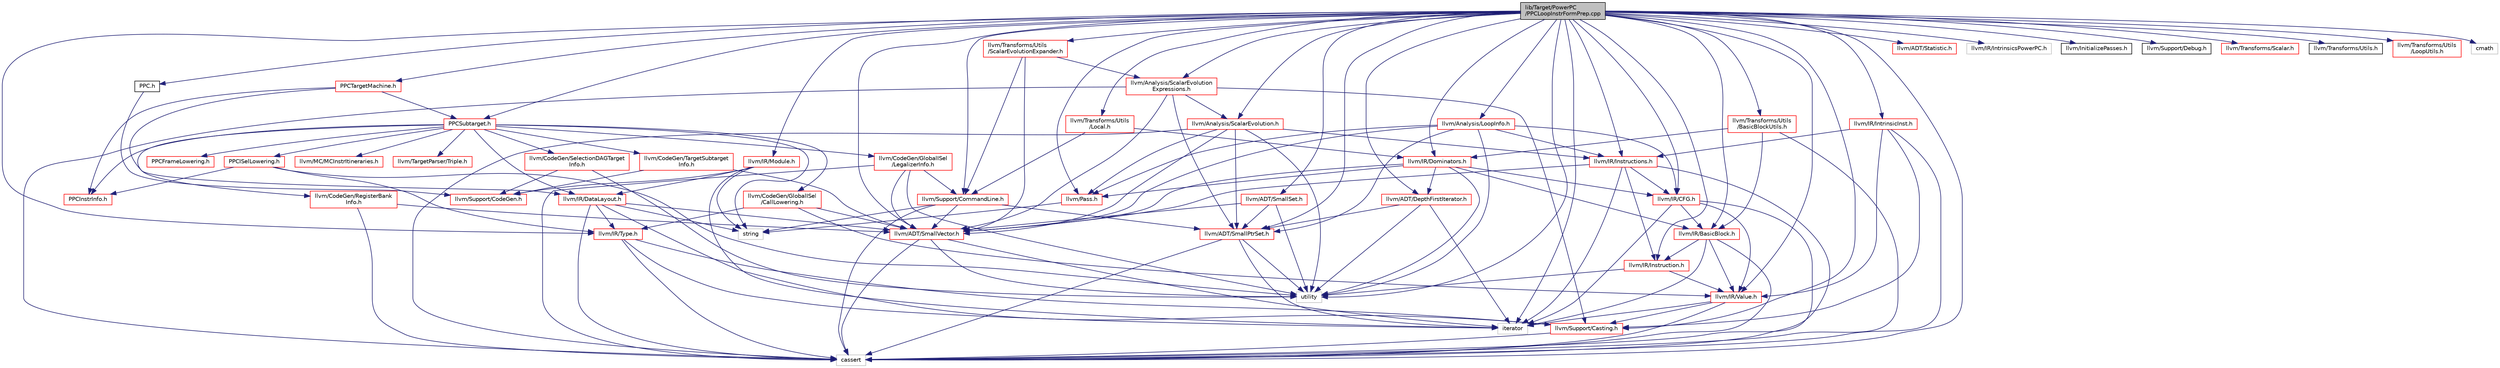 digraph "lib/Target/PowerPC/PPCLoopInstrFormPrep.cpp"
{
 // LATEX_PDF_SIZE
  bgcolor="transparent";
  edge [fontname="Helvetica",fontsize="10",labelfontname="Helvetica",labelfontsize="10"];
  node [fontname="Helvetica",fontsize="10",shape=record];
  Node1 [label="lib/Target/PowerPC\l/PPCLoopInstrFormPrep.cpp",height=0.2,width=0.4,color="black", fillcolor="grey75", style="filled", fontcolor="black",tooltip=" "];
  Node1 -> Node2 [color="midnightblue",fontsize="10",style="solid",fontname="Helvetica"];
  Node2 [label="PPC.h",height=0.2,width=0.4,color="black",URL="$PPC_8h.html",tooltip=" "];
  Node2 -> Node3 [color="midnightblue",fontsize="10",style="solid",fontname="Helvetica"];
  Node3 [label="llvm/Support/CodeGen.h",height=0.2,width=0.4,color="red",URL="$CodeGen_8h.html",tooltip=" "];
  Node1 -> Node6 [color="midnightblue",fontsize="10",style="solid",fontname="Helvetica"];
  Node6 [label="PPCSubtarget.h",height=0.2,width=0.4,color="red",URL="$PPCSubtarget_8h.html",tooltip=" "];
  Node6 -> Node7 [color="midnightblue",fontsize="10",style="solid",fontname="Helvetica"];
  Node7 [label="PPCFrameLowering.h",height=0.2,width=0.4,color="red",URL="$PPCFrameLowering_8h.html",tooltip=" "];
  Node6 -> Node197 [color="midnightblue",fontsize="10",style="solid",fontname="Helvetica"];
  Node197 [label="PPCISelLowering.h",height=0.2,width=0.4,color="red",URL="$PPCISelLowering_8h.html",tooltip=" "];
  Node197 -> Node198 [color="midnightblue",fontsize="10",style="solid",fontname="Helvetica"];
  Node198 [label="PPCInstrInfo.h",height=0.2,width=0.4,color="red",URL="$PPCInstrInfo_8h.html",tooltip=" "];
  Node197 -> Node112 [color="midnightblue",fontsize="10",style="solid",fontname="Helvetica"];
  Node112 [label="llvm/IR/Type.h",height=0.2,width=0.4,color="red",URL="$Type_8h.html",tooltip=" "];
  Node112 -> Node77 [color="midnightblue",fontsize="10",style="solid",fontname="Helvetica"];
  Node77 [label="llvm/Support/Casting.h",height=0.2,width=0.4,color="red",URL="$Casting_8h.html",tooltip=" "];
  Node77 -> Node29 [color="midnightblue",fontsize="10",style="solid",fontname="Helvetica"];
  Node29 [label="cassert",height=0.2,width=0.4,color="grey75",tooltip=" "];
  Node112 -> Node29 [color="midnightblue",fontsize="10",style="solid",fontname="Helvetica"];
  Node112 -> Node37 [color="midnightblue",fontsize="10",style="solid",fontname="Helvetica"];
  Node37 [label="iterator",height=0.2,width=0.4,color="grey75",tooltip=" "];
  Node197 -> Node27 [color="midnightblue",fontsize="10",style="solid",fontname="Helvetica"];
  Node27 [label="utility",height=0.2,width=0.4,color="grey75",tooltip=" "];
  Node6 -> Node198 [color="midnightblue",fontsize="10",style="solid",fontname="Helvetica"];
  Node6 -> Node278 [color="midnightblue",fontsize="10",style="solid",fontname="Helvetica"];
  Node278 [label="llvm/CodeGen/GlobalISel\l/CallLowering.h",height=0.2,width=0.4,color="red",URL="$CallLowering_8h.html",tooltip=" "];
  Node278 -> Node50 [color="midnightblue",fontsize="10",style="solid",fontname="Helvetica"];
  Node50 [label="llvm/ADT/SmallVector.h",height=0.2,width=0.4,color="red",URL="$SmallVector_8h.html",tooltip=" "];
  Node50 -> Node29 [color="midnightblue",fontsize="10",style="solid",fontname="Helvetica"];
  Node50 -> Node37 [color="midnightblue",fontsize="10",style="solid",fontname="Helvetica"];
  Node50 -> Node27 [color="midnightblue",fontsize="10",style="solid",fontname="Helvetica"];
  Node278 -> Node112 [color="midnightblue",fontsize="10",style="solid",fontname="Helvetica"];
  Node278 -> Node97 [color="midnightblue",fontsize="10",style="solid",fontname="Helvetica"];
  Node97 [label="llvm/IR/Value.h",height=0.2,width=0.4,color="red",URL="$Value_8h.html",tooltip=" "];
  Node97 -> Node77 [color="midnightblue",fontsize="10",style="solid",fontname="Helvetica"];
  Node97 -> Node29 [color="midnightblue",fontsize="10",style="solid",fontname="Helvetica"];
  Node97 -> Node37 [color="midnightblue",fontsize="10",style="solid",fontname="Helvetica"];
  Node6 -> Node279 [color="midnightblue",fontsize="10",style="solid",fontname="Helvetica"];
  Node279 [label="llvm/CodeGen/GlobalISel\l/LegalizerInfo.h",height=0.2,width=0.4,color="red",URL="$LegalizerInfo_8h.html",tooltip=" "];
  Node279 -> Node50 [color="midnightblue",fontsize="10",style="solid",fontname="Helvetica"];
  Node279 -> Node232 [color="midnightblue",fontsize="10",style="solid",fontname="Helvetica"];
  Node232 [label="llvm/Support/CommandLine.h",height=0.2,width=0.4,color="red",URL="$CommandLine_8h.html",tooltip=" "];
  Node232 -> Node70 [color="midnightblue",fontsize="10",style="solid",fontname="Helvetica"];
  Node70 [label="llvm/ADT/SmallPtrSet.h",height=0.2,width=0.4,color="red",URL="$SmallPtrSet_8h.html",tooltip=" "];
  Node70 -> Node29 [color="midnightblue",fontsize="10",style="solid",fontname="Helvetica"];
  Node70 -> Node37 [color="midnightblue",fontsize="10",style="solid",fontname="Helvetica"];
  Node70 -> Node27 [color="midnightblue",fontsize="10",style="solid",fontname="Helvetica"];
  Node232 -> Node50 [color="midnightblue",fontsize="10",style="solid",fontname="Helvetica"];
  Node232 -> Node29 [color="midnightblue",fontsize="10",style="solid",fontname="Helvetica"];
  Node232 -> Node30 [color="midnightblue",fontsize="10",style="solid",fontname="Helvetica"];
  Node30 [label="string",height=0.2,width=0.4,color="grey75",tooltip=" "];
  Node279 -> Node29 [color="midnightblue",fontsize="10",style="solid",fontname="Helvetica"];
  Node279 -> Node27 [color="midnightblue",fontsize="10",style="solid",fontname="Helvetica"];
  Node6 -> Node283 [color="midnightblue",fontsize="10",style="solid",fontname="Helvetica"];
  Node283 [label="llvm/CodeGen/RegisterBank\lInfo.h",height=0.2,width=0.4,color="red",URL="$RegisterBankInfo_8h.html",tooltip=" "];
  Node283 -> Node50 [color="midnightblue",fontsize="10",style="solid",fontname="Helvetica"];
  Node283 -> Node29 [color="midnightblue",fontsize="10",style="solid",fontname="Helvetica"];
  Node6 -> Node284 [color="midnightblue",fontsize="10",style="solid",fontname="Helvetica"];
  Node284 [label="llvm/CodeGen/SelectionDAGTarget\lInfo.h",height=0.2,width=0.4,color="red",URL="$SelectionDAGTargetInfo_8h.html",tooltip=" "];
  Node284 -> Node3 [color="midnightblue",fontsize="10",style="solid",fontname="Helvetica"];
  Node284 -> Node27 [color="midnightblue",fontsize="10",style="solid",fontname="Helvetica"];
  Node6 -> Node224 [color="midnightblue",fontsize="10",style="solid",fontname="Helvetica"];
  Node224 [label="llvm/CodeGen/TargetSubtarget\lInfo.h",height=0.2,width=0.4,color="red",URL="$TargetSubtargetInfo_8h.html",tooltip=" "];
  Node224 -> Node50 [color="midnightblue",fontsize="10",style="solid",fontname="Helvetica"];
  Node224 -> Node3 [color="midnightblue",fontsize="10",style="solid",fontname="Helvetica"];
  Node6 -> Node147 [color="midnightblue",fontsize="10",style="solid",fontname="Helvetica"];
  Node147 [label="llvm/IR/DataLayout.h",height=0.2,width=0.4,color="red",URL="$DataLayout_8h.html",tooltip=" "];
  Node147 -> Node50 [color="midnightblue",fontsize="10",style="solid",fontname="Helvetica"];
  Node147 -> Node112 [color="midnightblue",fontsize="10",style="solid",fontname="Helvetica"];
  Node147 -> Node77 [color="midnightblue",fontsize="10",style="solid",fontname="Helvetica"];
  Node147 -> Node29 [color="midnightblue",fontsize="10",style="solid",fontname="Helvetica"];
  Node147 -> Node30 [color="midnightblue",fontsize="10",style="solid",fontname="Helvetica"];
  Node6 -> Node236 [color="midnightblue",fontsize="10",style="solid",fontname="Helvetica"];
  Node236 [label="llvm/MC/MCInstrItineraries.h",height=0.2,width=0.4,color="red",URL="$MCInstrItineraries_8h.html",tooltip=" "];
  Node6 -> Node195 [color="midnightblue",fontsize="10",style="solid",fontname="Helvetica"];
  Node195 [label="llvm/TargetParser/Triple.h",height=0.2,width=0.4,color="red",URL="$Triple_8h.html",tooltip=" "];
  Node6 -> Node30 [color="midnightblue",fontsize="10",style="solid",fontname="Helvetica"];
  Node1 -> Node285 [color="midnightblue",fontsize="10",style="solid",fontname="Helvetica"];
  Node285 [label="PPCTargetMachine.h",height=0.2,width=0.4,color="red",URL="$PPCTargetMachine_8h.html",tooltip=" "];
  Node285 -> Node198 [color="midnightblue",fontsize="10",style="solid",fontname="Helvetica"];
  Node285 -> Node6 [color="midnightblue",fontsize="10",style="solid",fontname="Helvetica"];
  Node285 -> Node147 [color="midnightblue",fontsize="10",style="solid",fontname="Helvetica"];
  Node1 -> Node286 [color="midnightblue",fontsize="10",style="solid",fontname="Helvetica"];
  Node286 [label="llvm/ADT/DepthFirstIterator.h",height=0.2,width=0.4,color="red",URL="$DepthFirstIterator_8h.html",tooltip=" "];
  Node286 -> Node70 [color="midnightblue",fontsize="10",style="solid",fontname="Helvetica"];
  Node286 -> Node37 [color="midnightblue",fontsize="10",style="solid",fontname="Helvetica"];
  Node286 -> Node27 [color="midnightblue",fontsize="10",style="solid",fontname="Helvetica"];
  Node1 -> Node70 [color="midnightblue",fontsize="10",style="solid",fontname="Helvetica"];
  Node1 -> Node69 [color="midnightblue",fontsize="10",style="solid",fontname="Helvetica"];
  Node69 [label="llvm/ADT/SmallSet.h",height=0.2,width=0.4,color="red",URL="$SmallSet_8h.html",tooltip=" "];
  Node69 -> Node70 [color="midnightblue",fontsize="10",style="solid",fontname="Helvetica"];
  Node69 -> Node50 [color="midnightblue",fontsize="10",style="solid",fontname="Helvetica"];
  Node69 -> Node27 [color="midnightblue",fontsize="10",style="solid",fontname="Helvetica"];
  Node1 -> Node50 [color="midnightblue",fontsize="10",style="solid",fontname="Helvetica"];
  Node1 -> Node287 [color="midnightblue",fontsize="10",style="solid",fontname="Helvetica"];
  Node287 [label="llvm/ADT/Statistic.h",height=0.2,width=0.4,color="red",URL="$Statistic_8h.html",tooltip=" "];
  Node1 -> Node288 [color="midnightblue",fontsize="10",style="solid",fontname="Helvetica"];
  Node288 [label="llvm/Analysis/LoopInfo.h",height=0.2,width=0.4,color="red",URL="$LoopInfo_8h.html",tooltip=" "];
  Node288 -> Node70 [color="midnightblue",fontsize="10",style="solid",fontname="Helvetica"];
  Node288 -> Node50 [color="midnightblue",fontsize="10",style="solid",fontname="Helvetica"];
  Node288 -> Node263 [color="midnightblue",fontsize="10",style="solid",fontname="Helvetica"];
  Node263 [label="llvm/IR/CFG.h",height=0.2,width=0.4,color="red",URL="$IR_2CFG_8h.html",tooltip=" "];
  Node263 -> Node158 [color="midnightblue",fontsize="10",style="solid",fontname="Helvetica"];
  Node158 [label="llvm/IR/BasicBlock.h",height=0.2,width=0.4,color="red",URL="$BasicBlock_8h.html",tooltip=" "];
  Node158 -> Node159 [color="midnightblue",fontsize="10",style="solid",fontname="Helvetica"];
  Node159 [label="llvm/IR/Instruction.h",height=0.2,width=0.4,color="red",URL="$IR_2Instruction_8h.html",tooltip=" "];
  Node159 -> Node97 [color="midnightblue",fontsize="10",style="solid",fontname="Helvetica"];
  Node159 -> Node27 [color="midnightblue",fontsize="10",style="solid",fontname="Helvetica"];
  Node158 -> Node97 [color="midnightblue",fontsize="10",style="solid",fontname="Helvetica"];
  Node158 -> Node29 [color="midnightblue",fontsize="10",style="solid",fontname="Helvetica"];
  Node158 -> Node37 [color="midnightblue",fontsize="10",style="solid",fontname="Helvetica"];
  Node263 -> Node97 [color="midnightblue",fontsize="10",style="solid",fontname="Helvetica"];
  Node263 -> Node29 [color="midnightblue",fontsize="10",style="solid",fontname="Helvetica"];
  Node263 -> Node37 [color="midnightblue",fontsize="10",style="solid",fontname="Helvetica"];
  Node288 -> Node261 [color="midnightblue",fontsize="10",style="solid",fontname="Helvetica"];
  Node261 [label="llvm/IR/Instructions.h",height=0.2,width=0.4,color="red",URL="$Instructions_8h.html",tooltip=" "];
  Node261 -> Node50 [color="midnightblue",fontsize="10",style="solid",fontname="Helvetica"];
  Node261 -> Node263 [color="midnightblue",fontsize="10",style="solid",fontname="Helvetica"];
  Node261 -> Node159 [color="midnightblue",fontsize="10",style="solid",fontname="Helvetica"];
  Node261 -> Node29 [color="midnightblue",fontsize="10",style="solid",fontname="Helvetica"];
  Node261 -> Node37 [color="midnightblue",fontsize="10",style="solid",fontname="Helvetica"];
  Node288 -> Node242 [color="midnightblue",fontsize="10",style="solid",fontname="Helvetica"];
  Node242 [label="llvm/Pass.h",height=0.2,width=0.4,color="red",URL="$Pass_8h.html",tooltip=" "];
  Node242 -> Node30 [color="midnightblue",fontsize="10",style="solid",fontname="Helvetica"];
  Node288 -> Node27 [color="midnightblue",fontsize="10",style="solid",fontname="Helvetica"];
  Node1 -> Node289 [color="midnightblue",fontsize="10",style="solid",fontname="Helvetica"];
  Node289 [label="llvm/Analysis/ScalarEvolution.h",height=0.2,width=0.4,color="red",URL="$ScalarEvolution_8h.html",tooltip=" "];
  Node289 -> Node70 [color="midnightblue",fontsize="10",style="solid",fontname="Helvetica"];
  Node289 -> Node50 [color="midnightblue",fontsize="10",style="solid",fontname="Helvetica"];
  Node289 -> Node261 [color="midnightblue",fontsize="10",style="solid",fontname="Helvetica"];
  Node289 -> Node242 [color="midnightblue",fontsize="10",style="solid",fontname="Helvetica"];
  Node289 -> Node29 [color="midnightblue",fontsize="10",style="solid",fontname="Helvetica"];
  Node289 -> Node27 [color="midnightblue",fontsize="10",style="solid",fontname="Helvetica"];
  Node1 -> Node292 [color="midnightblue",fontsize="10",style="solid",fontname="Helvetica"];
  Node292 [label="llvm/Analysis/ScalarEvolution\lExpressions.h",height=0.2,width=0.4,color="red",URL="$ScalarEvolutionExpressions_8h.html",tooltip=" "];
  Node292 -> Node70 [color="midnightblue",fontsize="10",style="solid",fontname="Helvetica"];
  Node292 -> Node50 [color="midnightblue",fontsize="10",style="solid",fontname="Helvetica"];
  Node292 -> Node289 [color="midnightblue",fontsize="10",style="solid",fontname="Helvetica"];
  Node292 -> Node77 [color="midnightblue",fontsize="10",style="solid",fontname="Helvetica"];
  Node292 -> Node29 [color="midnightblue",fontsize="10",style="solid",fontname="Helvetica"];
  Node1 -> Node158 [color="midnightblue",fontsize="10",style="solid",fontname="Helvetica"];
  Node1 -> Node263 [color="midnightblue",fontsize="10",style="solid",fontname="Helvetica"];
  Node1 -> Node293 [color="midnightblue",fontsize="10",style="solid",fontname="Helvetica"];
  Node293 [label="llvm/IR/Dominators.h",height=0.2,width=0.4,color="red",URL="$Dominators_8h.html",tooltip=" "];
  Node293 -> Node286 [color="midnightblue",fontsize="10",style="solid",fontname="Helvetica"];
  Node293 -> Node50 [color="midnightblue",fontsize="10",style="solid",fontname="Helvetica"];
  Node293 -> Node158 [color="midnightblue",fontsize="10",style="solid",fontname="Helvetica"];
  Node293 -> Node263 [color="midnightblue",fontsize="10",style="solid",fontname="Helvetica"];
  Node293 -> Node242 [color="midnightblue",fontsize="10",style="solid",fontname="Helvetica"];
  Node293 -> Node27 [color="midnightblue",fontsize="10",style="solid",fontname="Helvetica"];
  Node1 -> Node159 [color="midnightblue",fontsize="10",style="solid",fontname="Helvetica"];
  Node1 -> Node261 [color="midnightblue",fontsize="10",style="solid",fontname="Helvetica"];
  Node1 -> Node271 [color="midnightblue",fontsize="10",style="solid",fontname="Helvetica"];
  Node271 [label="llvm/IR/IntrinsicInst.h",height=0.2,width=0.4,color="red",URL="$IntrinsicInst_8h.html",tooltip=" "];
  Node271 -> Node261 [color="midnightblue",fontsize="10",style="solid",fontname="Helvetica"];
  Node271 -> Node97 [color="midnightblue",fontsize="10",style="solid",fontname="Helvetica"];
  Node271 -> Node77 [color="midnightblue",fontsize="10",style="solid",fontname="Helvetica"];
  Node271 -> Node29 [color="midnightblue",fontsize="10",style="solid",fontname="Helvetica"];
  Node1 -> Node299 [color="midnightblue",fontsize="10",style="solid",fontname="Helvetica"];
  Node299 [label="llvm/IR/IntrinsicsPowerPC.h",height=0.2,width=0.4,color="grey75",tooltip=" "];
  Node1 -> Node169 [color="midnightblue",fontsize="10",style="solid",fontname="Helvetica"];
  Node169 [label="llvm/IR/Module.h",height=0.2,width=0.4,color="red",URL="$Module_8h.html",tooltip=" "];
  Node169 -> Node147 [color="midnightblue",fontsize="10",style="solid",fontname="Helvetica"];
  Node169 -> Node3 [color="midnightblue",fontsize="10",style="solid",fontname="Helvetica"];
  Node169 -> Node37 [color="midnightblue",fontsize="10",style="solid",fontname="Helvetica"];
  Node169 -> Node30 [color="midnightblue",fontsize="10",style="solid",fontname="Helvetica"];
  Node1 -> Node112 [color="midnightblue",fontsize="10",style="solid",fontname="Helvetica"];
  Node1 -> Node97 [color="midnightblue",fontsize="10",style="solid",fontname="Helvetica"];
  Node1 -> Node300 [color="midnightblue",fontsize="10",style="solid",fontname="Helvetica"];
  Node300 [label="llvm/InitializePasses.h",height=0.2,width=0.4,color="black",URL="$InitializePasses_8h.html",tooltip=" "];
  Node1 -> Node242 [color="midnightblue",fontsize="10",style="solid",fontname="Helvetica"];
  Node1 -> Node77 [color="midnightblue",fontsize="10",style="solid",fontname="Helvetica"];
  Node1 -> Node232 [color="midnightblue",fontsize="10",style="solid",fontname="Helvetica"];
  Node1 -> Node116 [color="midnightblue",fontsize="10",style="solid",fontname="Helvetica"];
  Node116 [label="llvm/Support/Debug.h",height=0.2,width=0.4,color="black",URL="$Debug_8h.html",tooltip=" "];
  Node1 -> Node301 [color="midnightblue",fontsize="10",style="solid",fontname="Helvetica"];
  Node301 [label="llvm/Transforms/Scalar.h",height=0.2,width=0.4,color="red",URL="$Transforms_2Scalar_8h.html",tooltip=" "];
  Node1 -> Node303 [color="midnightblue",fontsize="10",style="solid",fontname="Helvetica"];
  Node303 [label="llvm/Transforms/Utils.h",height=0.2,width=0.4,color="black",URL="$Transforms_2Utils_8h.html",tooltip=" "];
  Node1 -> Node304 [color="midnightblue",fontsize="10",style="solid",fontname="Helvetica"];
  Node304 [label="llvm/Transforms/Utils\l/BasicBlockUtils.h",height=0.2,width=0.4,color="red",URL="$BasicBlockUtils_8h.html",tooltip=" "];
  Node304 -> Node158 [color="midnightblue",fontsize="10",style="solid",fontname="Helvetica"];
  Node304 -> Node293 [color="midnightblue",fontsize="10",style="solid",fontname="Helvetica"];
  Node304 -> Node29 [color="midnightblue",fontsize="10",style="solid",fontname="Helvetica"];
  Node1 -> Node305 [color="midnightblue",fontsize="10",style="solid",fontname="Helvetica"];
  Node305 [label="llvm/Transforms/Utils\l/Local.h",height=0.2,width=0.4,color="red",URL="$Transforms_2Utils_2Local_8h.html",tooltip=" "];
  Node305 -> Node293 [color="midnightblue",fontsize="10",style="solid",fontname="Helvetica"];
  Node305 -> Node232 [color="midnightblue",fontsize="10",style="solid",fontname="Helvetica"];
  Node1 -> Node306 [color="midnightblue",fontsize="10",style="solid",fontname="Helvetica"];
  Node306 [label="llvm/Transforms/Utils\l/LoopUtils.h",height=0.2,width=0.4,color="red",URL="$LoopUtils_8h.html",tooltip=" "];
  Node1 -> Node316 [color="midnightblue",fontsize="10",style="solid",fontname="Helvetica"];
  Node316 [label="llvm/Transforms/Utils\l/ScalarEvolutionExpander.h",height=0.2,width=0.4,color="red",URL="$ScalarEvolutionExpander_8h.html",tooltip=" "];
  Node316 -> Node50 [color="midnightblue",fontsize="10",style="solid",fontname="Helvetica"];
  Node316 -> Node292 [color="midnightblue",fontsize="10",style="solid",fontname="Helvetica"];
  Node316 -> Node232 [color="midnightblue",fontsize="10",style="solid",fontname="Helvetica"];
  Node1 -> Node29 [color="midnightblue",fontsize="10",style="solid",fontname="Helvetica"];
  Node1 -> Node328 [color="midnightblue",fontsize="10",style="solid",fontname="Helvetica"];
  Node328 [label="cmath",height=0.2,width=0.4,color="grey75",tooltip=" "];
  Node1 -> Node37 [color="midnightblue",fontsize="10",style="solid",fontname="Helvetica"];
  Node1 -> Node27 [color="midnightblue",fontsize="10",style="solid",fontname="Helvetica"];
}
